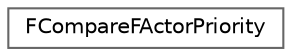digraph "Graphical Class Hierarchy"
{
 // INTERACTIVE_SVG=YES
 // LATEX_PDF_SIZE
  bgcolor="transparent";
  edge [fontname=Helvetica,fontsize=10,labelfontname=Helvetica,labelfontsize=10];
  node [fontname=Helvetica,fontsize=10,shape=box,height=0.2,width=0.4];
  rankdir="LR";
  Node0 [id="Node000000",label="FCompareFActorPriority",height=0.2,width=0.4,color="grey40", fillcolor="white", style="filled",URL="$df/d7b/structFCompareFActorPriority.html",tooltip=" "];
}
